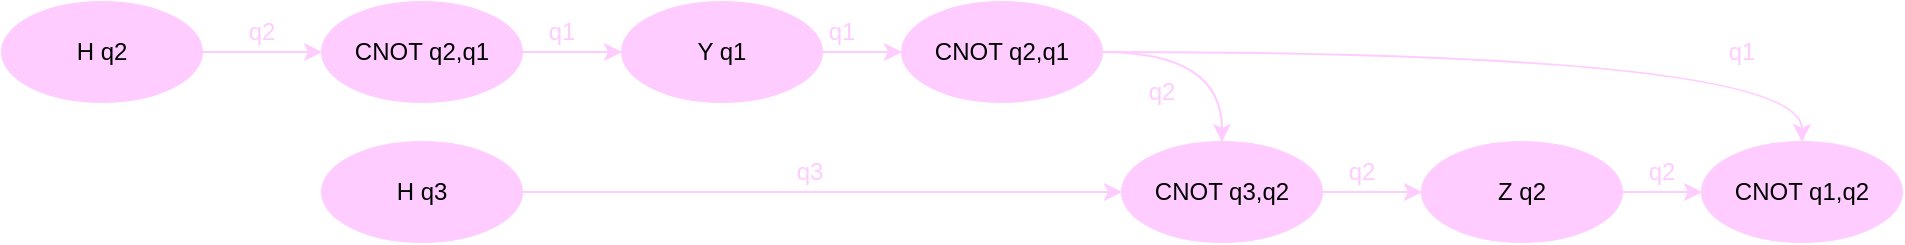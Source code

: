 <mxfile version="21.3.7" type="github">
  <diagram name="第 1 页" id="JV-quxfBy_Cds7PqJIen">
    <mxGraphModel dx="1363" dy="966" grid="1" gridSize="10" guides="1" tooltips="1" connect="1" arrows="1" fold="1" page="1" pageScale="1" pageWidth="827" pageHeight="1169" math="0" shadow="0">
      <root>
        <mxCell id="0" />
        <mxCell id="1" parent="0" />
        <mxCell id="IDwTVlDTQwhsfF0c3umH-25" value="q2" style="text;html=1;strokeColor=none;fillColor=none;align=center;verticalAlign=middle;whiteSpace=wrap;rounded=0;fontColor=#FFCCFF;" vertex="1" parent="1">
          <mxGeometry x="810" y="330" width="60" height="30" as="geometry" />
        </mxCell>
        <mxCell id="IDwTVlDTQwhsfF0c3umH-15" value="q2" style="text;html=1;strokeColor=none;fillColor=none;align=center;verticalAlign=middle;whiteSpace=wrap;rounded=0;fontColor=#FFCCFF;" vertex="1" parent="1">
          <mxGeometry x="660" y="330" width="60" height="30" as="geometry" />
        </mxCell>
        <mxCell id="IDwTVlDTQwhsfF0c3umH-14" value="q2" style="text;html=1;strokeColor=none;fillColor=none;align=center;verticalAlign=middle;whiteSpace=wrap;rounded=0;fontColor=#FFCCFF;" vertex="1" parent="1">
          <mxGeometry x="560" y="290" width="60" height="30" as="geometry" />
        </mxCell>
        <mxCell id="IDwTVlDTQwhsfF0c3umH-13" value="q1" style="text;html=1;strokeColor=none;fillColor=none;align=center;verticalAlign=middle;whiteSpace=wrap;rounded=0;fontColor=#FFCCFF;" vertex="1" parent="1">
          <mxGeometry x="400" y="260" width="60" height="30" as="geometry" />
        </mxCell>
        <mxCell id="IDwTVlDTQwhsfF0c3umH-12" value="q1" style="text;html=1;strokeColor=none;fillColor=none;align=center;verticalAlign=middle;whiteSpace=wrap;rounded=0;fontColor=#FFCCFF;" vertex="1" parent="1">
          <mxGeometry x="260" y="260" width="60" height="30" as="geometry" />
        </mxCell>
        <mxCell id="IDwTVlDTQwhsfF0c3umH-19" value="q2" style="text;html=1;strokeColor=none;fillColor=none;align=center;verticalAlign=middle;whiteSpace=wrap;rounded=0;fontColor=#FFCCFF;" vertex="1" parent="1">
          <mxGeometry x="110" y="260" width="60" height="30" as="geometry" />
        </mxCell>
        <mxCell id="IDwTVlDTQwhsfF0c3umH-1" style="edgeStyle=orthogonalEdgeStyle;rounded=1;orthogonalLoop=1;jettySize=auto;html=1;exitX=1;exitY=0.5;exitDx=0;exitDy=0;entryX=0;entryY=0.5;entryDx=0;entryDy=0;fontColor=default;labelBackgroundColor=default;noLabel=1;strokeColor=#FFCCFF;" edge="1" parent="1" source="IDwTVlDTQwhsfF0c3umH-2" target="IDwTVlDTQwhsfF0c3umH-8">
          <mxGeometry relative="1" as="geometry" />
        </mxCell>
        <mxCell id="IDwTVlDTQwhsfF0c3umH-2" value="CNOT q2,q1" style="ellipse;whiteSpace=wrap;html=1;strokeColor=#FFCCFF;fillColor=#FFCCFF;" vertex="1" parent="1">
          <mxGeometry x="170" y="260" width="100" height="50" as="geometry" />
        </mxCell>
        <mxCell id="IDwTVlDTQwhsfF0c3umH-3" style="edgeStyle=orthogonalEdgeStyle;orthogonalLoop=1;jettySize=auto;html=1;exitX=1;exitY=0.5;exitDx=0;exitDy=0;curved=1;strokeColor=#FFCCFF;" edge="1" parent="1" source="IDwTVlDTQwhsfF0c3umH-4" target="IDwTVlDTQwhsfF0c3umH-6">
          <mxGeometry relative="1" as="geometry" />
        </mxCell>
        <mxCell id="IDwTVlDTQwhsfF0c3umH-26" style="edgeStyle=orthogonalEdgeStyle;orthogonalLoop=1;jettySize=auto;html=1;exitX=1;exitY=0.5;exitDx=0;exitDy=0;entryX=0.5;entryY=0;entryDx=0;entryDy=0;curved=1;strokeColor=#FFCCFF;" edge="1" parent="1" source="IDwTVlDTQwhsfF0c3umH-4" target="IDwTVlDTQwhsfF0c3umH-21">
          <mxGeometry relative="1" as="geometry" />
        </mxCell>
        <mxCell id="IDwTVlDTQwhsfF0c3umH-4" value="CNOT q2,q1" style="ellipse;whiteSpace=wrap;html=1;strokeColor=#FFCCFF;fillColor=#FFCCFF;" vertex="1" parent="1">
          <mxGeometry x="460" y="260" width="100" height="50" as="geometry" />
        </mxCell>
        <mxCell id="IDwTVlDTQwhsfF0c3umH-5" style="edgeStyle=orthogonalEdgeStyle;rounded=1;orthogonalLoop=1;jettySize=auto;html=1;exitX=1;exitY=0.5;exitDx=0;exitDy=0;entryX=0;entryY=0.5;entryDx=0;entryDy=0;strokeColor=#FFCCFF;" edge="1" parent="1" source="IDwTVlDTQwhsfF0c3umH-6" target="IDwTVlDTQwhsfF0c3umH-11">
          <mxGeometry relative="1" as="geometry" />
        </mxCell>
        <mxCell id="IDwTVlDTQwhsfF0c3umH-6" value="CNOT q3,q2" style="ellipse;whiteSpace=wrap;html=1;strokeColor=#FFCCFF;fillColor=#FFCCFF;" vertex="1" parent="1">
          <mxGeometry x="570" y="330" width="100" height="50" as="geometry" />
        </mxCell>
        <mxCell id="IDwTVlDTQwhsfF0c3umH-7" style="edgeStyle=orthogonalEdgeStyle;rounded=1;orthogonalLoop=1;jettySize=auto;html=1;exitX=1;exitY=0.5;exitDx=0;exitDy=0;entryX=0;entryY=0.5;entryDx=0;entryDy=0;strokeColor=#FFCCFF;" edge="1" parent="1" source="IDwTVlDTQwhsfF0c3umH-8" target="IDwTVlDTQwhsfF0c3umH-4">
          <mxGeometry relative="1" as="geometry" />
        </mxCell>
        <mxCell id="IDwTVlDTQwhsfF0c3umH-8" value="Y q1" style="ellipse;whiteSpace=wrap;html=1;strokeColor=#FFCCFF;fillColor=#FFCCFF;" vertex="1" parent="1">
          <mxGeometry x="320" y="260" width="100" height="50" as="geometry" />
        </mxCell>
        <mxCell id="IDwTVlDTQwhsfF0c3umH-9" style="edgeStyle=orthogonalEdgeStyle;rounded=1;orthogonalLoop=1;jettySize=auto;html=1;exitX=1;exitY=0.5;exitDx=0;exitDy=0;entryX=0;entryY=0.5;entryDx=0;entryDy=0;strokeColor=#FFCCFF;" edge="1" parent="1" source="IDwTVlDTQwhsfF0c3umH-10" target="IDwTVlDTQwhsfF0c3umH-6">
          <mxGeometry relative="1" as="geometry" />
        </mxCell>
        <mxCell id="IDwTVlDTQwhsfF0c3umH-10" value="H q3" style="ellipse;whiteSpace=wrap;html=1;strokeColor=#FFCCFF;fillColor=#FFCCFF;" vertex="1" parent="1">
          <mxGeometry x="170" y="330" width="100" height="50" as="geometry" />
        </mxCell>
        <mxCell id="IDwTVlDTQwhsfF0c3umH-24" style="edgeStyle=orthogonalEdgeStyle;rounded=1;orthogonalLoop=1;jettySize=auto;html=1;exitX=1;exitY=0.5;exitDx=0;exitDy=0;entryX=0;entryY=0.5;entryDx=0;entryDy=0;strokeColor=#FFCCFF;" edge="1" parent="1" source="IDwTVlDTQwhsfF0c3umH-11" target="IDwTVlDTQwhsfF0c3umH-21">
          <mxGeometry relative="1" as="geometry" />
        </mxCell>
        <mxCell id="IDwTVlDTQwhsfF0c3umH-11" value="Z q2" style="ellipse;whiteSpace=wrap;html=1;strokeColor=#FFCCFF;fillColor=#FFCCFF;" vertex="1" parent="1">
          <mxGeometry x="720" y="330" width="100" height="50" as="geometry" />
        </mxCell>
        <mxCell id="IDwTVlDTQwhsfF0c3umH-16" value="q3" style="text;html=1;strokeColor=none;fillColor=none;align=center;verticalAlign=middle;whiteSpace=wrap;rounded=0;fontColor=#FFCCFF;" vertex="1" parent="1">
          <mxGeometry x="384" y="330" width="60" height="30" as="geometry" />
        </mxCell>
        <mxCell id="IDwTVlDTQwhsfF0c3umH-18" style="edgeStyle=orthogonalEdgeStyle;rounded=1;orthogonalLoop=1;jettySize=auto;html=1;exitX=1;exitY=0.5;exitDx=0;exitDy=0;entryX=0;entryY=0.5;entryDx=0;entryDy=0;strokeColor=#FFCCFF;" edge="1" parent="1" source="IDwTVlDTQwhsfF0c3umH-17" target="IDwTVlDTQwhsfF0c3umH-2">
          <mxGeometry relative="1" as="geometry" />
        </mxCell>
        <mxCell id="IDwTVlDTQwhsfF0c3umH-17" value="H q2" style="ellipse;whiteSpace=wrap;html=1;strokeColor=#FFCCFF;fillColor=#FFCCFF;" vertex="1" parent="1">
          <mxGeometry x="10" y="260" width="100" height="50" as="geometry" />
        </mxCell>
        <mxCell id="IDwTVlDTQwhsfF0c3umH-21" value="CNOT q1,q2" style="ellipse;whiteSpace=wrap;html=1;strokeColor=#FFCCFF;fillColor=#FFCCFF;" vertex="1" parent="1">
          <mxGeometry x="860" y="330" width="100" height="50" as="geometry" />
        </mxCell>
        <mxCell id="IDwTVlDTQwhsfF0c3umH-27" value="q1" style="text;html=1;strokeColor=none;fillColor=none;align=center;verticalAlign=middle;whiteSpace=wrap;rounded=0;fontColor=#FFCCFF;" vertex="1" parent="1">
          <mxGeometry x="850" y="270" width="60" height="30" as="geometry" />
        </mxCell>
      </root>
    </mxGraphModel>
  </diagram>
</mxfile>

